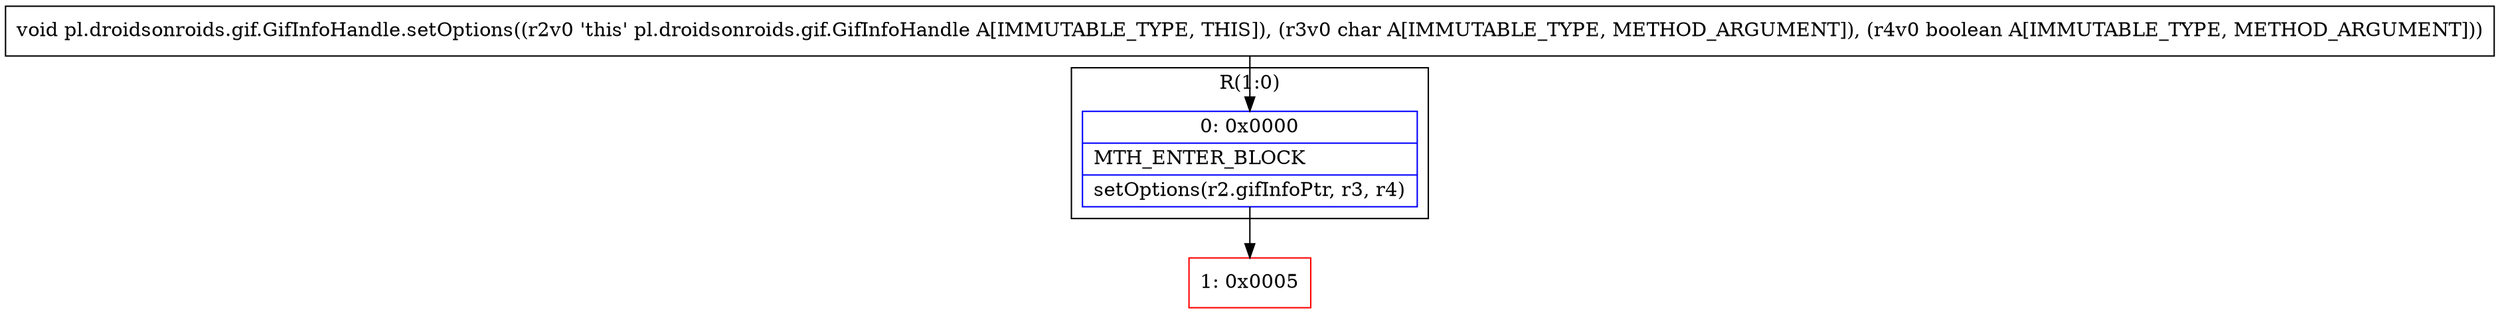 digraph "CFG forpl.droidsonroids.gif.GifInfoHandle.setOptions(CZ)V" {
subgraph cluster_Region_953633269 {
label = "R(1:0)";
node [shape=record,color=blue];
Node_0 [shape=record,label="{0\:\ 0x0000|MTH_ENTER_BLOCK\l|setOptions(r2.gifInfoPtr, r3, r4)\l}"];
}
Node_1 [shape=record,color=red,label="{1\:\ 0x0005}"];
MethodNode[shape=record,label="{void pl.droidsonroids.gif.GifInfoHandle.setOptions((r2v0 'this' pl.droidsonroids.gif.GifInfoHandle A[IMMUTABLE_TYPE, THIS]), (r3v0 char A[IMMUTABLE_TYPE, METHOD_ARGUMENT]), (r4v0 boolean A[IMMUTABLE_TYPE, METHOD_ARGUMENT])) }"];
MethodNode -> Node_0;
Node_0 -> Node_1;
}

